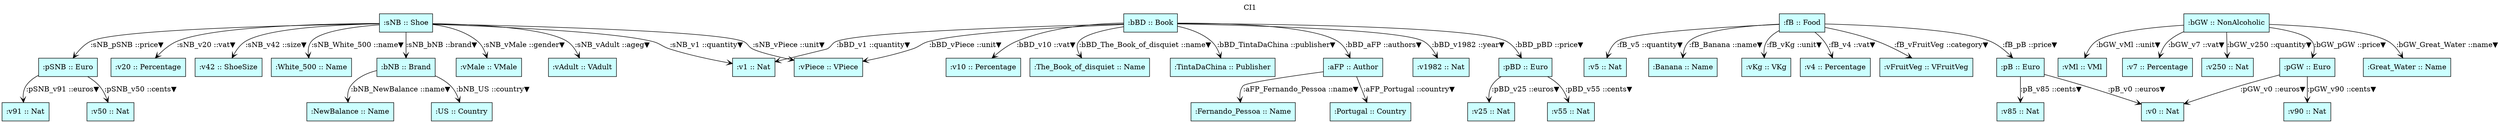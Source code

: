 digraph {graph[label=CI1,labelloc=tl,labelfontsize=12];
"vPiece"[shape=box,fillcolor="#CCFFFF",style = filled,label=":vPiece :: VPiece"];
"v0"[shape=box,fillcolor="#CCFFFF",style = filled,label=":v0 :: Nat"];
"v1"[shape=box,fillcolor="#CCFFFF",style = filled,label=":v1 :: Nat"];
"v10"[shape=box,fillcolor="#CCFFFF",style = filled,label=":v10 :: Percentage"];
"bBD"[shape=box,fillcolor="#CCFFFF",style = filled,label=":bBD :: Book"];
"The_Book_of_disquiet"[shape=box,fillcolor="#CCFFFF",style = filled,label=":The_Book_of_disquiet :: Name"];
"TintaDaChina"[shape=box,fillcolor="#CCFFFF",style = filled,label=":TintaDaChina :: Publisher"];
"aFP"[shape=box,fillcolor="#CCFFFF",style = filled,label=":aFP :: Author"];
"Fernando_Pessoa"[shape=box,fillcolor="#CCFFFF",style = filled,label=":Fernando_Pessoa :: Name"];
"Portugal"[shape=box,fillcolor="#CCFFFF",style = filled,label=":Portugal :: Country"];
"v1982"[shape=box,fillcolor="#CCFFFF",style = filled,label=":v1982 :: Nat"];
"pBD"[shape=box,fillcolor="#CCFFFF",style = filled,label=":pBD :: Euro"];
"v25"[shape=box,fillcolor="#CCFFFF",style = filled,label=":v25 :: Nat"];
"v55"[shape=box,fillcolor="#CCFFFF",style = filled,label=":v55 :: Nat"];
"fB"[shape=box,fillcolor="#CCFFFF",style = filled,label=":fB :: Food"];
"Banana"[shape=box,fillcolor="#CCFFFF",style = filled,label=":Banana :: Name"];
"vKg"[shape=box,fillcolor="#CCFFFF",style = filled,label=":vKg :: VKg"];
"v4"[shape=box,fillcolor="#CCFFFF",style = filled,label=":v4 :: Percentage"];
"vFruitVeg"[shape=box,fillcolor="#CCFFFF",style = filled,label=":vFruitVeg :: VFruitVeg"];
"pB"[shape=box,fillcolor="#CCFFFF",style = filled,label=":pB :: Euro"];
"v85"[shape=box,fillcolor="#CCFFFF",style = filled,label=":v85 :: Nat"];
"v5"[shape=box,fillcolor="#CCFFFF",style = filled,label=":v5 :: Nat"];
"bGW"[shape=box,fillcolor="#CCFFFF",style = filled,label=":bGW :: NonAlcoholic"];
"Great_Water"[shape=box,fillcolor="#CCFFFF",style = filled,label=":Great_Water :: Name"];
"vMl"[shape=box,fillcolor="#CCFFFF",style = filled,label=":vMl :: VMl"];
"v7"[shape=box,fillcolor="#CCFFFF",style = filled,label=":v7 :: Percentage"];
"v250"[shape=box,fillcolor="#CCFFFF",style = filled,label=":v250 :: Nat"];
"pGW"[shape=box,fillcolor="#CCFFFF",style = filled,label=":pGW :: Euro"];
"v90"[shape=box,fillcolor="#CCFFFF",style = filled,label=":v90 :: Nat"];
"sNB"[shape=box,fillcolor="#CCFFFF",style = filled,label=":sNB :: Shoe"];
"White_500"[shape=box,fillcolor="#CCFFFF",style = filled,label=":White_500 :: Name"];
"bNB"[shape=box,fillcolor="#CCFFFF",style = filled,label=":bNB :: Brand"];
"NewBalance"[shape=box,fillcolor="#CCFFFF",style = filled,label=":NewBalance :: Name"];
"US"[shape=box,fillcolor="#CCFFFF",style = filled,label=":US :: Country"];
"vMale"[shape=box,fillcolor="#CCFFFF",style = filled,label=":vMale :: VMale"];
"vAdult"[shape=box,fillcolor="#CCFFFF",style = filled,label=":vAdult :: VAdult"];
"pSNB"[shape=box,fillcolor="#CCFFFF",style = filled,label=":pSNB :: Euro"];
"v91"[shape=box,fillcolor="#CCFFFF",style = filled,label=":v91 :: Nat"];
"v50"[shape=box,fillcolor="#CCFFFF",style = filled,label=":v50 :: Nat"];
"v20"[shape=box,fillcolor="#CCFFFF",style = filled,label=":v20 :: Percentage"];
"v42"[shape=box,fillcolor="#CCFFFF",style = filled,label=":v42 :: ShoeSize"];

"bBD"->"v10"[label=":bBD_v10 ::vat▼",arrowhead=vee];
"bBD"->"The_Book_of_disquiet"[label=":bBD_The_Book_of_disquiet ::name▼",arrowhead=vee];
"bBD"->"vPiece"[label=":bBD_vPiece ::unit▼",arrowhead=vee];
"bBD"->"TintaDaChina"[label=":bBD_TintaDaChina ::publisher▼",arrowhead=vee];
"bBD"->"aFP"[label=":bBD_aFP ::authors▼",arrowhead=vee];
"aFP"->"Fernando_Pessoa"[label=":aFP_Fernando_Pessoa ::name▼",arrowhead=vee];
"aFP"->"Portugal"[label=":aFP_Portugal ::country▼",arrowhead=vee];
"bBD"->"v1"[label=":bBD_v1 ::quantity▼",arrowhead=vee];
"bBD"->"v1982"[label=":bBD_v1982 ::year▼",arrowhead=vee];
"pBD"->"v25"[label=":pBD_v25 ::euros▼",arrowhead=vee];
"pBD"->"v55"[label=":pBD_v55 ::cents▼",arrowhead=vee];
"bBD"->"pBD"[label=":bBD_pBD ::price▼",arrowhead=vee];
"fB"->"Banana"[label=":fB_Banana ::name▼",arrowhead=vee];
"fB"->"vKg"[label=":fB_vKg ::unit▼",arrowhead=vee];
"fB"->"v4"[label=":fB_v4 ::vat▼",arrowhead=vee];
"fB"->"vFruitVeg"[label=":fB_vFruitVeg ::category▼",arrowhead=vee];
"pB"->"v0"[label=":pB_v0 ::euros▼",arrowhead=vee];
"pB"->"v85"[label=":pB_v85 ::cents▼",arrowhead=vee];
"fB"->"pB"[label=":fB_pB ::price▼",arrowhead=vee];
"fB"->"v5"[label=":fB_v5 ::quantity▼",arrowhead=vee];
"bGW"->"Great_Water"[label=":bGW_Great_Water ::name▼",arrowhead=vee];
"bGW"->"vMl"[label=":bGW_vMl ::unit▼",arrowhead=vee];
"bGW"->"v7"[label=":bGW_v7 ::vat▼",arrowhead=vee];
"bGW"->"v250"[label=":bGW_v250 ::quantity▼",arrowhead=vee];
"pGW"->"v0"[label=":pGW_v0 ::euros▼",arrowhead=vee];
"pGW"->"v90"[label=":pGW_v90 ::cents▼",arrowhead=vee];
"bGW"->"pGW"[label=":bGW_pGW ::price▼",arrowhead=vee];
"sNB"->"White_500"[label=":sNB_White_500 ::name▼",arrowhead=vee];
"sNB"->"vPiece"[label=":sNB_vPiece ::unit▼",arrowhead=vee];
"sNB"->"bNB"[label=":sNB_bNB ::brand▼",arrowhead=vee];
"bNB"->"NewBalance"[label=":bNB_NewBalance ::name▼",arrowhead=vee];
"bNB"->"US"[label=":bNB_US ::country▼",arrowhead=vee];
"sNB"->"vMale"[label=":sNB_vMale ::gender▼",arrowhead=vee];
"sNB"->"vAdult"[label=":sNB_vAdult ::ageg▼",arrowhead=vee];
"pSNB"->"v91"[label=":pSNB_v91 ::euros▼",arrowhead=vee];
"pSNB"->"v50"[label=":pSNB_v50 ::cents▼",arrowhead=vee];
"sNB"->"pSNB"[label=":sNB_pSNB ::price▼",arrowhead=vee];
"sNB"->"v20"[label=":sNB_v20 ::vat▼",arrowhead=vee];
"sNB"->"v1"[label=":sNB_v1 ::quantity▼",arrowhead=vee];
"sNB"->"v42"[label=":sNB_v42 ::size▼",arrowhead=vee];
}